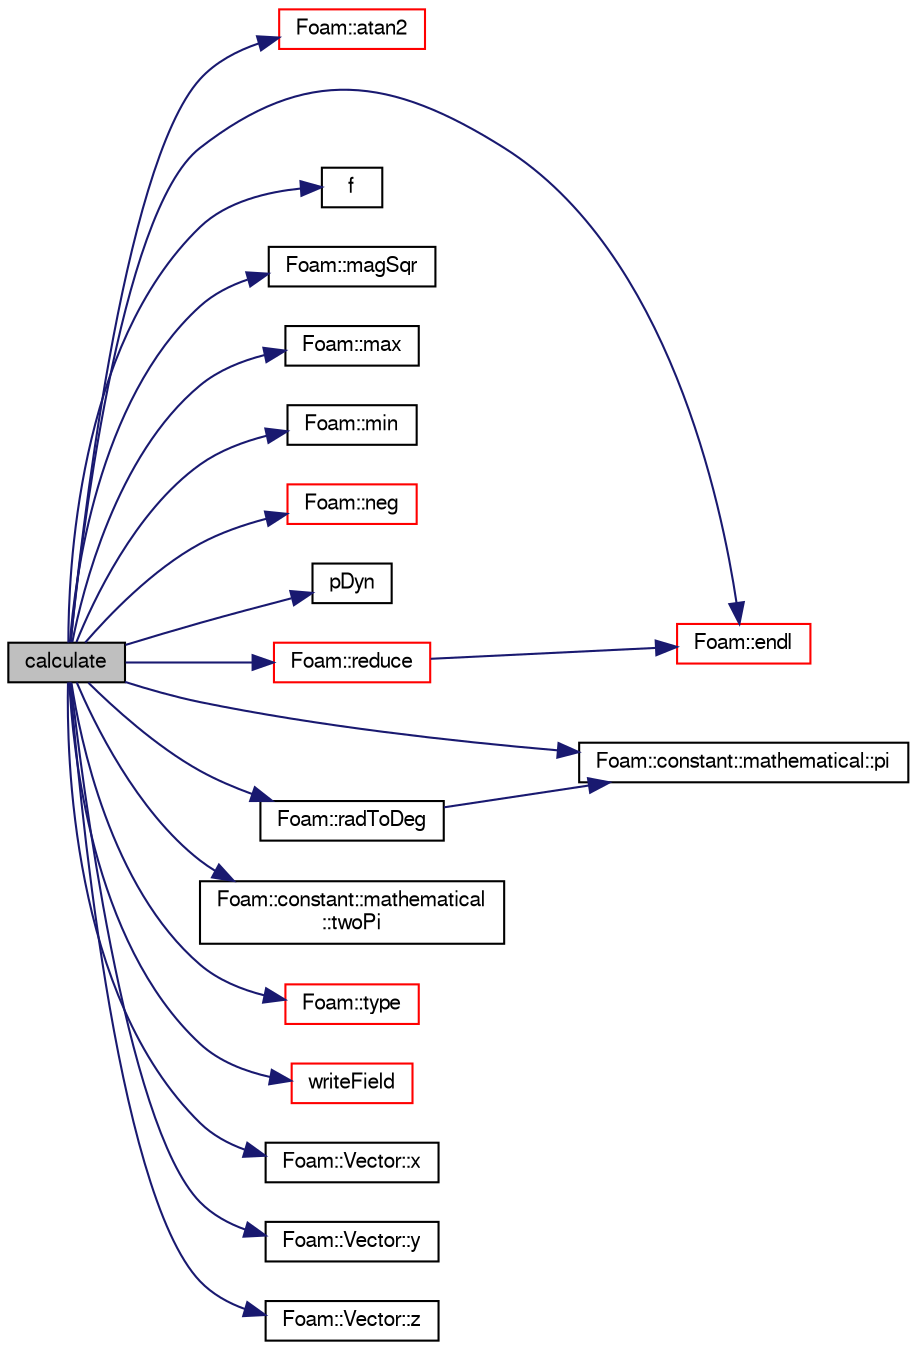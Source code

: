 digraph "calculate"
{
  bgcolor="transparent";
  edge [fontname="FreeSans",fontsize="10",labelfontname="FreeSans",labelfontsize="10"];
  node [fontname="FreeSans",fontsize="10",shape=record];
  rankdir="LR";
  Node731 [label="calculate",height=0.2,width=0.4,color="black", fillcolor="grey75", style="filled", fontcolor="black"];
  Node731 -> Node732 [color="midnightblue",fontsize="10",style="solid",fontname="FreeSans"];
  Node732 [label="Foam::atan2",height=0.2,width=0.4,color="red",URL="$a21124.html#a7c3244436f5bb68e49184c00b86ccc8d"];
  Node731 -> Node736 [color="midnightblue",fontsize="10",style="solid",fontname="FreeSans"];
  Node736 [label="Foam::endl",height=0.2,width=0.4,color="red",URL="$a21124.html#a2db8fe02a0d3909e9351bb4275b23ce4",tooltip="Add newline and flush stream. "];
  Node731 -> Node738 [color="midnightblue",fontsize="10",style="solid",fontname="FreeSans"];
  Node738 [label="f",height=0.2,width=0.4,color="black",URL="$a17900.html#a888be93833ac7a23170555c69c690288"];
  Node731 -> Node739 [color="midnightblue",fontsize="10",style="solid",fontname="FreeSans"];
  Node739 [label="Foam::magSqr",height=0.2,width=0.4,color="black",URL="$a21124.html#ae6fff2c6981e6d9618aa5038e69def6e"];
  Node731 -> Node740 [color="midnightblue",fontsize="10",style="solid",fontname="FreeSans"];
  Node740 [label="Foam::max",height=0.2,width=0.4,color="black",URL="$a21124.html#ac993e906cf2774ae77e666bc24e81733"];
  Node731 -> Node741 [color="midnightblue",fontsize="10",style="solid",fontname="FreeSans"];
  Node741 [label="Foam::min",height=0.2,width=0.4,color="black",URL="$a21124.html#a253e112ad2d56d96230ff39ea7f442dc"];
  Node731 -> Node742 [color="midnightblue",fontsize="10",style="solid",fontname="FreeSans"];
  Node742 [label="Foam::neg",height=0.2,width=0.4,color="red",URL="$a21124.html#aad5b44612e484eb87fcea79a3d19ee04"];
  Node731 -> Node743 [color="midnightblue",fontsize="10",style="solid",fontname="FreeSans"];
  Node743 [label="pDyn",height=0.2,width=0.4,color="black",URL="$a39077.html#a18a109c225cdc280070807ec1ff6727b"];
  Node731 -> Node744 [color="midnightblue",fontsize="10",style="solid",fontname="FreeSans"];
  Node744 [label="Foam::constant::mathematical::pi",height=0.2,width=0.4,color="black",URL="$a21162.html#a731b8788a4c01586c35266c7ca4fed04"];
  Node731 -> Node745 [color="midnightblue",fontsize="10",style="solid",fontname="FreeSans"];
  Node745 [label="Foam::radToDeg",height=0.2,width=0.4,color="black",URL="$a21124.html#a43e249466ea923a1a1243c5f91fbd2d7",tooltip="Conversion from radians to degrees. "];
  Node745 -> Node744 [color="midnightblue",fontsize="10",style="solid",fontname="FreeSans"];
  Node731 -> Node746 [color="midnightblue",fontsize="10",style="solid",fontname="FreeSans"];
  Node746 [label="Foam::reduce",height=0.2,width=0.4,color="red",URL="$a21124.html#a7ffd6af4acc2eb9ba72ee296b5ecda23"];
  Node746 -> Node736 [color="midnightblue",fontsize="10",style="solid",fontname="FreeSans"];
  Node731 -> Node759 [color="midnightblue",fontsize="10",style="solid",fontname="FreeSans"];
  Node759 [label="Foam::constant::mathematical\l::twoPi",height=0.2,width=0.4,color="black",URL="$a21162.html#a7574b446d33e802339e1708574670c00"];
  Node731 -> Node760 [color="midnightblue",fontsize="10",style="solid",fontname="FreeSans"];
  Node760 [label="Foam::type",height=0.2,width=0.4,color="red",URL="$a21124.html#aec48583af672626378f501eb9fc32cd1",tooltip="Return the file type: DIRECTORY or FILE. "];
  Node731 -> Node766 [color="midnightblue",fontsize="10",style="solid",fontname="FreeSans"];
  Node766 [label="writeField",height=0.2,width=0.4,color="red",URL="$a23502.html#a50c8c517b38fcb9dc4c8e082aa1b4034",tooltip="Helper function to write rotor values. "];
  Node731 -> Node808 [color="midnightblue",fontsize="10",style="solid",fontname="FreeSans"];
  Node808 [label="Foam::Vector::x",height=0.2,width=0.4,color="black",URL="$a28442.html#a63327976e5a8359700064a02ae22548e"];
  Node731 -> Node809 [color="midnightblue",fontsize="10",style="solid",fontname="FreeSans"];
  Node809 [label="Foam::Vector::y",height=0.2,width=0.4,color="black",URL="$a28442.html#a1ee865f676fbac703a49c6654dd3ad74"];
  Node731 -> Node810 [color="midnightblue",fontsize="10",style="solid",fontname="FreeSans"];
  Node810 [label="Foam::Vector::z",height=0.2,width=0.4,color="black",URL="$a28442.html#a1c8320b15610de211ec70ef966581423"];
}
